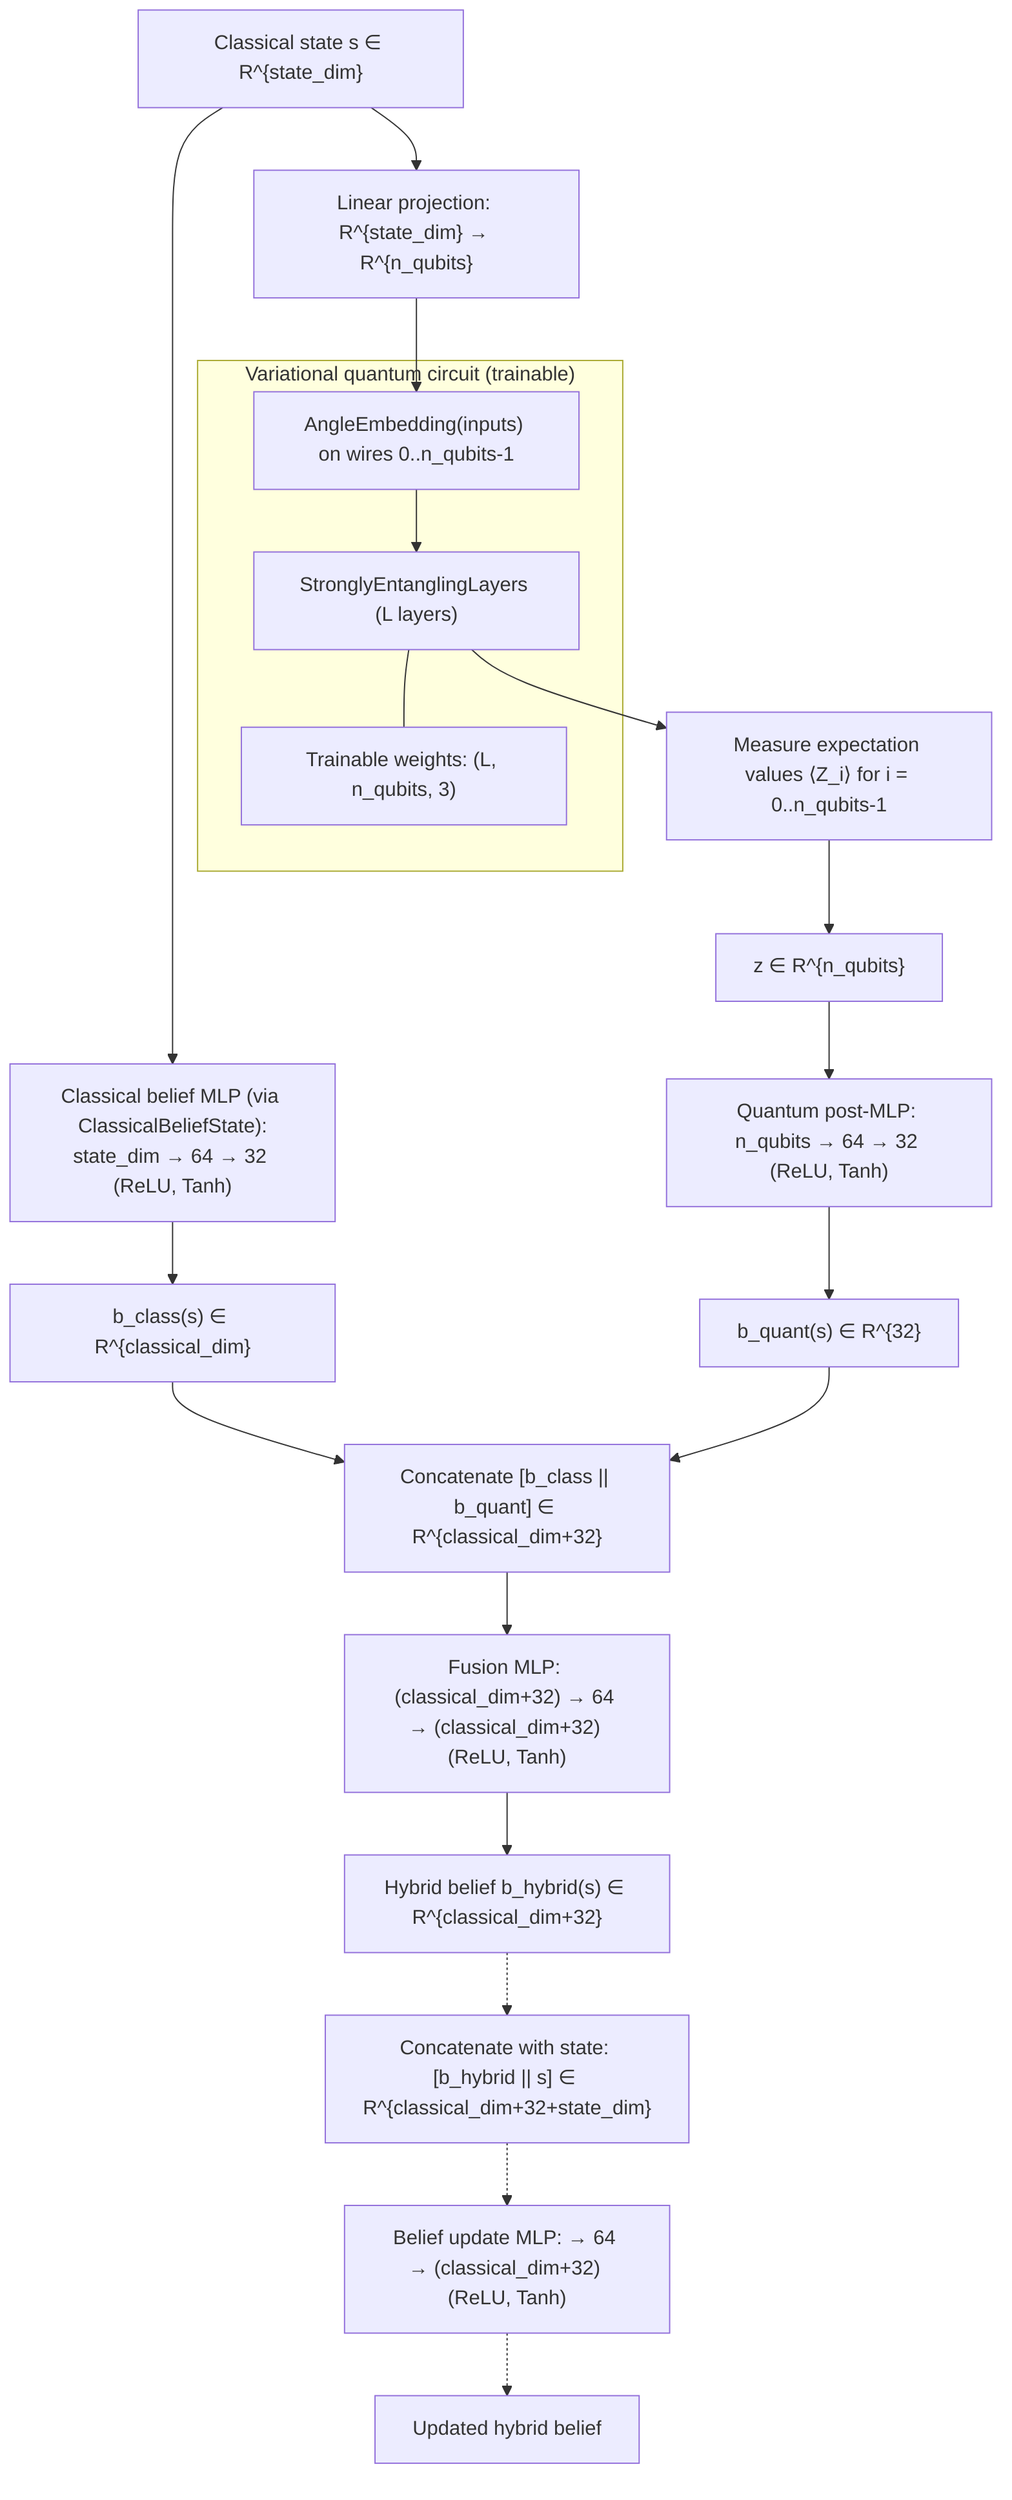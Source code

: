 graph TB
  s["Classical state s ∈ R^{state_dim}"]

  %% Classical branch
  s --> cmlp["Classical belief MLP (via ClassicalBeliefState):\nstate_dim → 64 → 32 (ReLU, Tanh)"]
  cmlp --> bclass["b_class(s) ∈ R^{classical_dim}"]

  %% Quantum branch
  s --> proj["Linear projection: R^{state_dim} → R^{n_qubits}"]
  proj --> ae["AngleEmbedding(inputs) on wires 0..n_qubits-1"]

  subgraph VQC["Variational quantum circuit (trainable)"]
    direction LR
    ae --> sel["StronglyEntanglingLayers (L layers)"]
    noteW["Trainable weights: (L, n_qubits, 3)"]
    sel --- noteW
  end

  sel --> meas["Measure expectation values ⟨Z_i⟩ for i = 0..n_qubits-1"]
  meas --> zvec["z ∈ R^{n_qubits}"]
  zvec --> qmlp["Quantum post-MLP: n_qubits → 64 → 32 (ReLU, Tanh)"]
  qmlp --> bquant["b_quant(s) ∈ R^{32}"]

  %% Fusion
  bclass --> concat
  bquant --> concat
  concat["Concatenate [b_class || b_quant] ∈ R^{classical_dim+32}"] --> fusion["Fusion MLP: (classical_dim+32) → 64 → (classical_dim+32) (ReLU, Tanh)"]
  fusion --> belief["Hybrid belief b_hybrid(s) ∈ R^{classical_dim+32}"]

  %% Optional belief update step
  belief -.-> upd_cat["Concatenate with state: [b_hybrid || s] ∈ R^{classical_dim+32+state_dim}"]
  upd_cat -.-> upd["Belief update MLP: → 64 → (classical_dim+32) (ReLU, Tanh)"]
  upd -.-> belief_updated["Updated hybrid belief"]